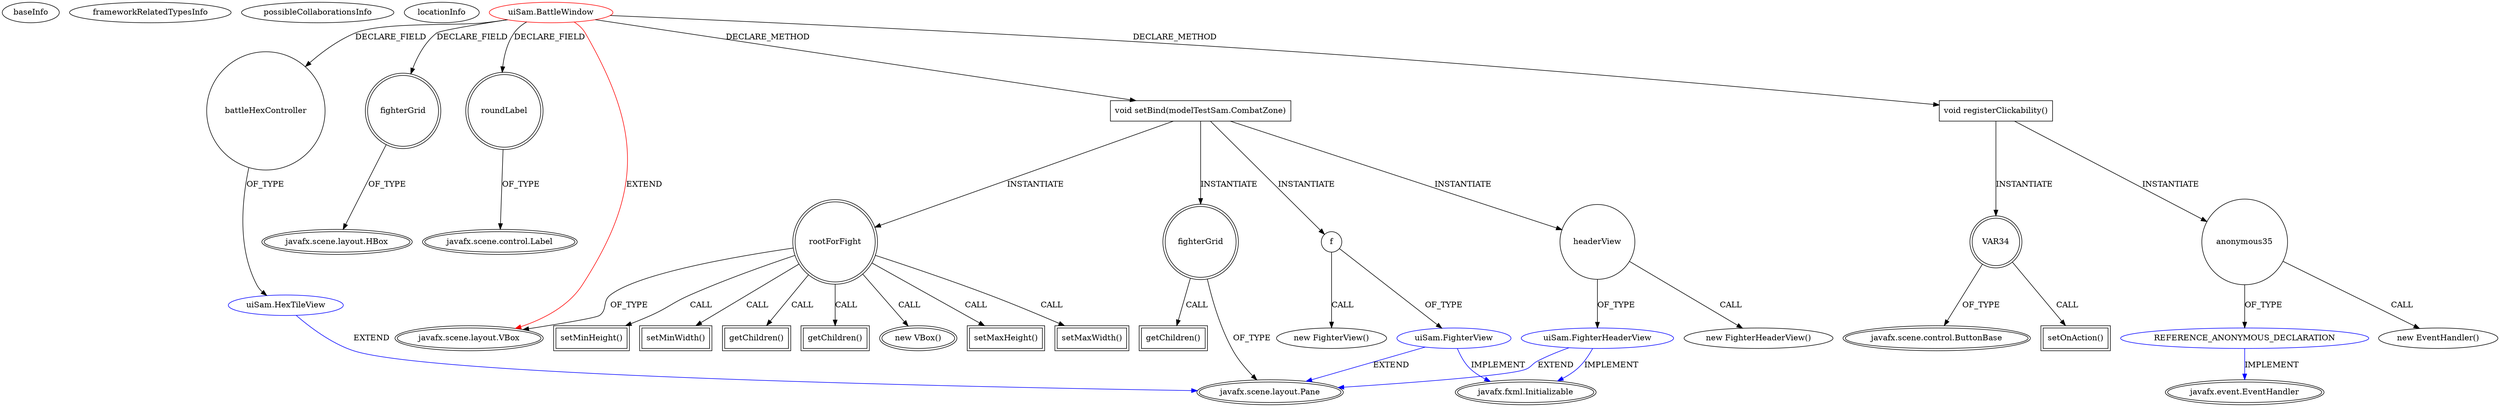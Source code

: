 digraph {
baseInfo[graphId=3918,category="extension_graph",isAnonymous=false,possibleRelation=true]
frameworkRelatedTypesInfo[0="javafx.scene.layout.VBox"]
possibleCollaborationsInfo[0="3918~FIELD_DECLARATION-~javafx.scene.layout.VBox ~javafx.scene.layout.Pane ~false~false",1="3918~CLIENT_METHOD_DECLARATION-INSTANTIATION-~javafx.scene.layout.VBox ~javafx.scene.layout.Pane javafx.fxml.Initializable ~false~false",2="3918~CLIENT_METHOD_DECLARATION-INSTANTIATION-~javafx.scene.layout.VBox ~javafx.event.EventHandler ~false~true"]
locationInfo[projectName="prashker-KingsSGF",filePath="/prashker-KingsSGF/KingsSGF-master/src/uiSam/BattleWindow.java",contextSignature="BattleWindow",graphId="3918"]
0[label="uiSam.BattleWindow",vertexType="ROOT_CLIENT_CLASS_DECLARATION",isFrameworkType=false,color=red]
1[label="javafx.scene.layout.VBox",vertexType="FRAMEWORK_CLASS_TYPE",isFrameworkType=true,peripheries=2]
2[label="battleHexController",vertexType="FIELD_DECLARATION",isFrameworkType=false,shape=circle]
3[label="uiSam.HexTileView",vertexType="REFERENCE_CLIENT_CLASS_DECLARATION",isFrameworkType=false,color=blue]
4[label="javafx.scene.layout.Pane",vertexType="FRAMEWORK_CLASS_TYPE",isFrameworkType=true,peripheries=2]
5[label="fighterGrid",vertexType="FIELD_DECLARATION",isFrameworkType=true,peripheries=2,shape=circle]
6[label="javafx.scene.layout.HBox",vertexType="FRAMEWORK_CLASS_TYPE",isFrameworkType=true,peripheries=2]
7[label="roundLabel",vertexType="FIELD_DECLARATION",isFrameworkType=true,peripheries=2,shape=circle]
8[label="javafx.scene.control.Label",vertexType="FRAMEWORK_CLASS_TYPE",isFrameworkType=true,peripheries=2]
9[label="void setBind(modelTestSam.CombatZone)",vertexType="CLIENT_METHOD_DECLARATION",isFrameworkType=false,shape=box]
11[label="rootForFight",vertexType="VARIABLE_EXPRESION",isFrameworkType=true,peripheries=2,shape=circle]
10[label="new VBox()",vertexType="CONSTRUCTOR_CALL",isFrameworkType=true,peripheries=2]
14[label="setMaxHeight()",vertexType="INSIDE_CALL",isFrameworkType=true,peripheries=2,shape=box]
16[label="setMaxWidth()",vertexType="INSIDE_CALL",isFrameworkType=true,peripheries=2,shape=box]
18[label="setMinHeight()",vertexType="INSIDE_CALL",isFrameworkType=true,peripheries=2,shape=box]
20[label="setMinWidth()",vertexType="INSIDE_CALL",isFrameworkType=true,peripheries=2,shape=box]
22[label="headerView",vertexType="VARIABLE_EXPRESION",isFrameworkType=false,shape=circle]
23[label="uiSam.FighterHeaderView",vertexType="REFERENCE_CLIENT_CLASS_DECLARATION",isFrameworkType=false,color=blue]
25[label="javafx.fxml.Initializable",vertexType="FRAMEWORK_INTERFACE_TYPE",isFrameworkType=true,peripheries=2]
21[label="new FighterHeaderView()",vertexType="CONSTRUCTOR_CALL",isFrameworkType=false]
27[label="getChildren()",vertexType="INSIDE_CALL",isFrameworkType=true,peripheries=2,shape=box]
29[label="f",vertexType="VARIABLE_EXPRESION",isFrameworkType=false,shape=circle]
30[label="uiSam.FighterView",vertexType="REFERENCE_CLIENT_CLASS_DECLARATION",isFrameworkType=false,color=blue]
28[label="new FighterView()",vertexType="CONSTRUCTOR_CALL",isFrameworkType=false]
34[label="getChildren()",vertexType="INSIDE_CALL",isFrameworkType=true,peripheries=2,shape=box]
35[label="fighterGrid",vertexType="VARIABLE_EXPRESION",isFrameworkType=true,peripheries=2,shape=circle]
36[label="getChildren()",vertexType="INSIDE_CALL",isFrameworkType=true,peripheries=2,shape=box]
110[label="void registerClickability()",vertexType="CLIENT_METHOD_DECLARATION",isFrameworkType=false,shape=box]
111[label="VAR34",vertexType="VARIABLE_EXPRESION",isFrameworkType=true,peripheries=2,shape=circle]
113[label="javafx.scene.control.ButtonBase",vertexType="FRAMEWORK_CLASS_TYPE",isFrameworkType=true,peripheries=2]
112[label="setOnAction()",vertexType="INSIDE_CALL",isFrameworkType=true,peripheries=2,shape=box]
115[label="anonymous35",vertexType="VARIABLE_EXPRESION",isFrameworkType=false,shape=circle]
116[label="REFERENCE_ANONYMOUS_DECLARATION",vertexType="REFERENCE_ANONYMOUS_DECLARATION",isFrameworkType=false,color=blue]
117[label="javafx.event.EventHandler",vertexType="FRAMEWORK_INTERFACE_TYPE",isFrameworkType=true,peripheries=2]
114[label="new EventHandler()",vertexType="CONSTRUCTOR_CALL",isFrameworkType=false]
0->1[label="EXTEND",color=red]
0->2[label="DECLARE_FIELD"]
3->4[label="EXTEND",color=blue]
2->3[label="OF_TYPE"]
0->5[label="DECLARE_FIELD"]
5->6[label="OF_TYPE"]
0->7[label="DECLARE_FIELD"]
7->8[label="OF_TYPE"]
0->9[label="DECLARE_METHOD"]
9->11[label="INSTANTIATE"]
11->1[label="OF_TYPE"]
11->10[label="CALL"]
11->14[label="CALL"]
11->16[label="CALL"]
11->18[label="CALL"]
11->20[label="CALL"]
9->22[label="INSTANTIATE"]
23->4[label="EXTEND",color=blue]
23->25[label="IMPLEMENT",color=blue]
22->23[label="OF_TYPE"]
22->21[label="CALL"]
11->27[label="CALL"]
9->29[label="INSTANTIATE"]
30->4[label="EXTEND",color=blue]
30->25[label="IMPLEMENT",color=blue]
29->30[label="OF_TYPE"]
29->28[label="CALL"]
11->34[label="CALL"]
9->35[label="INSTANTIATE"]
35->4[label="OF_TYPE"]
35->36[label="CALL"]
0->110[label="DECLARE_METHOD"]
110->111[label="INSTANTIATE"]
111->113[label="OF_TYPE"]
111->112[label="CALL"]
110->115[label="INSTANTIATE"]
116->117[label="IMPLEMENT",color=blue]
115->116[label="OF_TYPE"]
115->114[label="CALL"]
}

